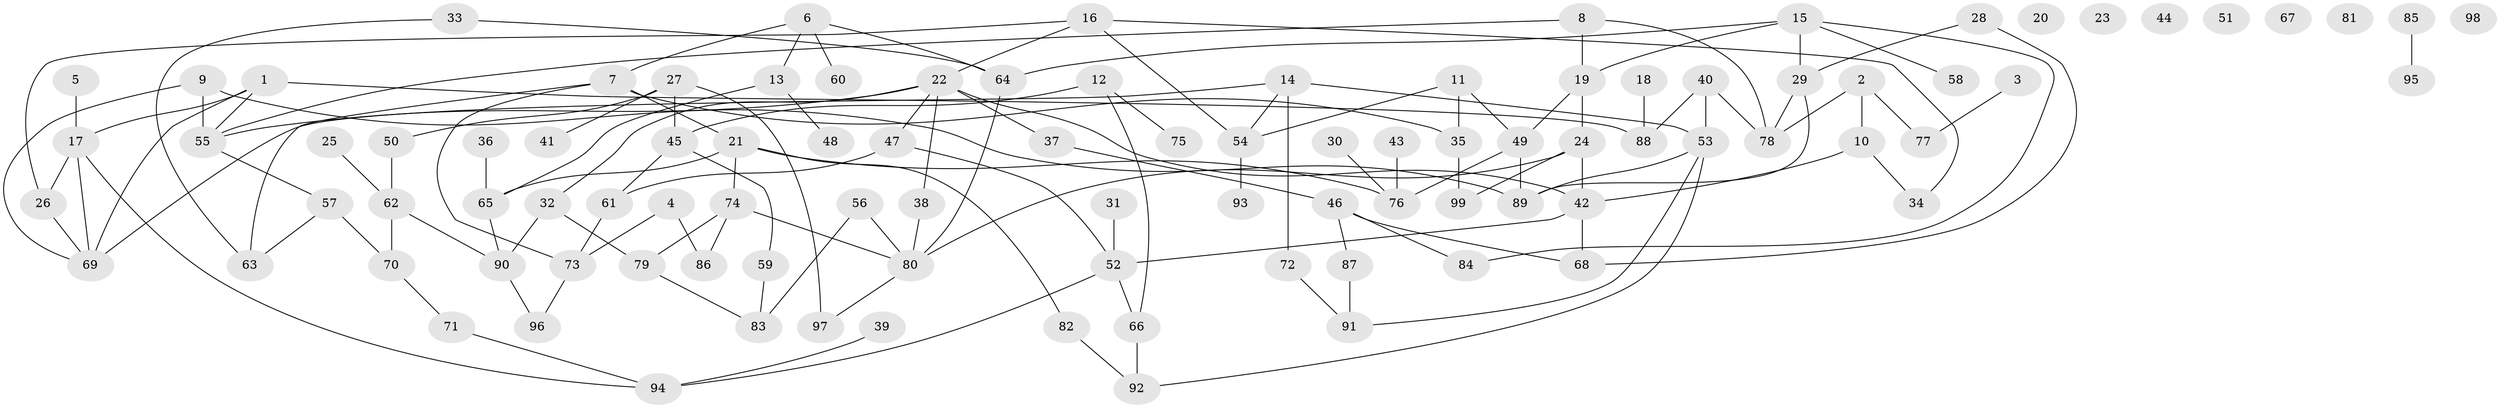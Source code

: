 // Generated by graph-tools (version 1.1) at 2025/00/03/09/25 03:00:42]
// undirected, 99 vertices, 135 edges
graph export_dot {
graph [start="1"]
  node [color=gray90,style=filled];
  1;
  2;
  3;
  4;
  5;
  6;
  7;
  8;
  9;
  10;
  11;
  12;
  13;
  14;
  15;
  16;
  17;
  18;
  19;
  20;
  21;
  22;
  23;
  24;
  25;
  26;
  27;
  28;
  29;
  30;
  31;
  32;
  33;
  34;
  35;
  36;
  37;
  38;
  39;
  40;
  41;
  42;
  43;
  44;
  45;
  46;
  47;
  48;
  49;
  50;
  51;
  52;
  53;
  54;
  55;
  56;
  57;
  58;
  59;
  60;
  61;
  62;
  63;
  64;
  65;
  66;
  67;
  68;
  69;
  70;
  71;
  72;
  73;
  74;
  75;
  76;
  77;
  78;
  79;
  80;
  81;
  82;
  83;
  84;
  85;
  86;
  87;
  88;
  89;
  90;
  91;
  92;
  93;
  94;
  95;
  96;
  97;
  98;
  99;
  1 -- 17;
  1 -- 55;
  1 -- 69;
  1 -- 88;
  2 -- 10;
  2 -- 77;
  2 -- 78;
  3 -- 77;
  4 -- 73;
  4 -- 86;
  5 -- 17;
  6 -- 7;
  6 -- 13;
  6 -- 60;
  6 -- 64;
  7 -- 21;
  7 -- 35;
  7 -- 63;
  7 -- 73;
  8 -- 19;
  8 -- 55;
  8 -- 78;
  9 -- 55;
  9 -- 69;
  9 -- 89;
  10 -- 34;
  10 -- 42;
  11 -- 35;
  11 -- 49;
  11 -- 54;
  12 -- 45;
  12 -- 66;
  12 -- 75;
  13 -- 48;
  13 -- 65;
  14 -- 53;
  14 -- 54;
  14 -- 69;
  14 -- 72;
  15 -- 19;
  15 -- 29;
  15 -- 58;
  15 -- 64;
  15 -- 84;
  16 -- 22;
  16 -- 26;
  16 -- 34;
  16 -- 54;
  17 -- 26;
  17 -- 69;
  17 -- 94;
  18 -- 88;
  19 -- 24;
  19 -- 49;
  21 -- 65;
  21 -- 74;
  21 -- 76;
  21 -- 82;
  22 -- 32;
  22 -- 37;
  22 -- 38;
  22 -- 42;
  22 -- 47;
  22 -- 55;
  24 -- 42;
  24 -- 80;
  24 -- 99;
  25 -- 62;
  26 -- 69;
  27 -- 41;
  27 -- 45;
  27 -- 50;
  27 -- 97;
  28 -- 29;
  28 -- 68;
  29 -- 78;
  29 -- 89;
  30 -- 76;
  31 -- 52;
  32 -- 79;
  32 -- 90;
  33 -- 63;
  33 -- 64;
  35 -- 99;
  36 -- 65;
  37 -- 46;
  38 -- 80;
  39 -- 94;
  40 -- 53;
  40 -- 78;
  40 -- 88;
  42 -- 52;
  42 -- 68;
  43 -- 76;
  45 -- 59;
  45 -- 61;
  46 -- 68;
  46 -- 84;
  46 -- 87;
  47 -- 52;
  47 -- 61;
  49 -- 76;
  49 -- 89;
  50 -- 62;
  52 -- 66;
  52 -- 94;
  53 -- 89;
  53 -- 91;
  53 -- 92;
  54 -- 93;
  55 -- 57;
  56 -- 80;
  56 -- 83;
  57 -- 63;
  57 -- 70;
  59 -- 83;
  61 -- 73;
  62 -- 70;
  62 -- 90;
  64 -- 80;
  65 -- 90;
  66 -- 92;
  70 -- 71;
  71 -- 94;
  72 -- 91;
  73 -- 96;
  74 -- 79;
  74 -- 80;
  74 -- 86;
  79 -- 83;
  80 -- 97;
  82 -- 92;
  85 -- 95;
  87 -- 91;
  90 -- 96;
}
